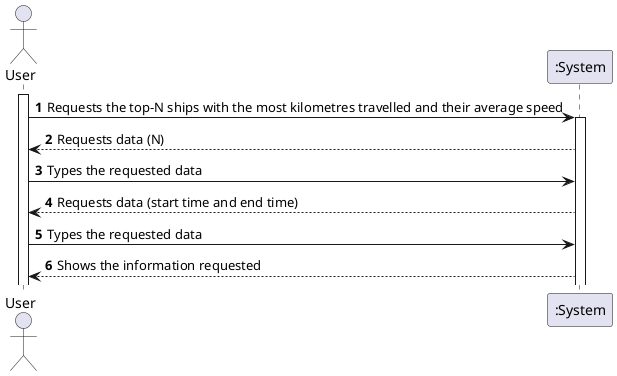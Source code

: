 @startuml
'https://plantuml.com/sequence-diagram

autonumber

actor "User" as USER

activate USER
USER -> ":System" : Requests the top-N ships with the most kilometres travelled and their average speed

activate ":System"
":System" --> USER : Requests data (N)

USER -> ":System" : Types the requested data
":System" --> USER : Requests data (start time and end time)

USER -> ":System" : Types the requested data

":System" --> USER : Shows the information requested



@enduml